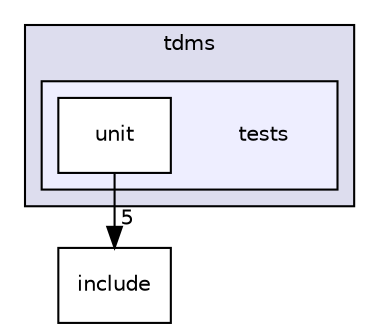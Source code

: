 digraph "tdms/tests" {
  compound=true
  node [ fontsize="10", fontname="Helvetica"];
  edge [ labelfontsize="10", labelfontname="Helvetica"];
  subgraph clusterdir_dfaedd75726dc0f14b5d7f96fe9da9ad {
    graph [ bgcolor="#ddddee", pencolor="black", label="tdms" fontname="Helvetica", fontsize="10", URL="dir_dfaedd75726dc0f14b5d7f96fe9da9ad.html"]
  subgraph clusterdir_99e68cfdfe0514ef618d04f980ae72d7 {
    graph [ bgcolor="#eeeeff", pencolor="black", label="" URL="dir_99e68cfdfe0514ef618d04f980ae72d7.html"];
    dir_99e68cfdfe0514ef618d04f980ae72d7 [shape=plaintext label="tests"];
    dir_35da79734557ee91ec31d6196f63b455 [shape=box label="unit" color="black" fillcolor="white" style="filled" URL="dir_35da79734557ee91ec31d6196f63b455.html"];
  }
  }
  dir_31151eb6fe72a8c6f09675be35b4e99c [shape=box label="include" URL="dir_31151eb6fe72a8c6f09675be35b4e99c.html"];
  dir_35da79734557ee91ec31d6196f63b455->dir_31151eb6fe72a8c6f09675be35b4e99c [headlabel="5", labeldistance=1.5 headhref="dir_000005_000002.html"];
}

